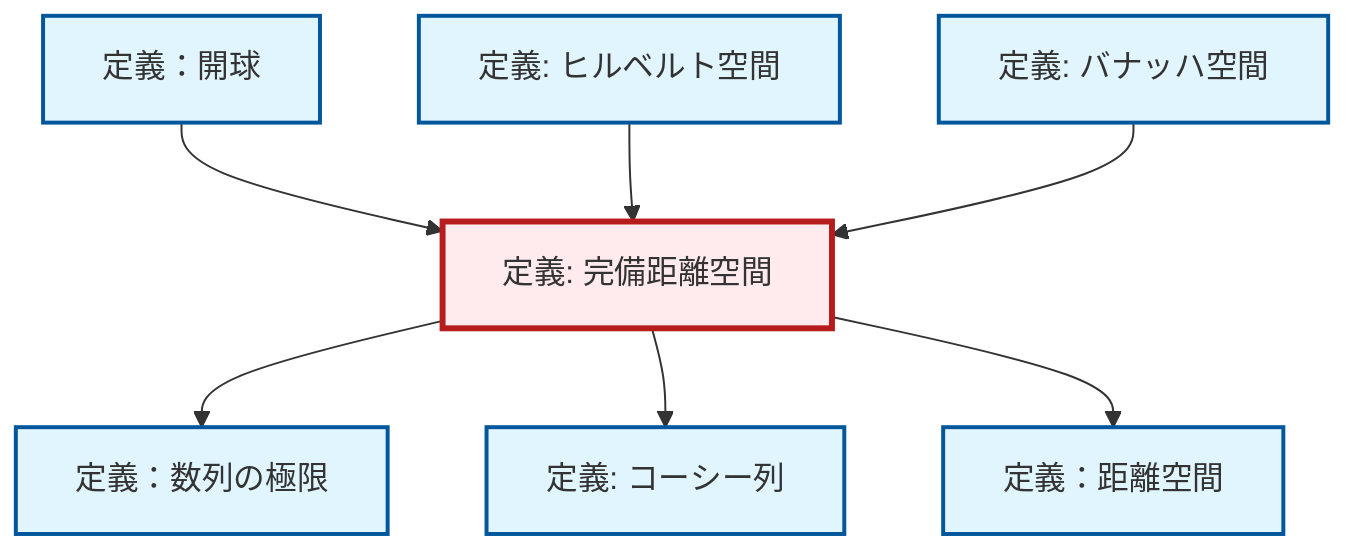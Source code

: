 graph TD
    classDef definition fill:#e1f5fe,stroke:#01579b,stroke-width:2px
    classDef theorem fill:#f3e5f5,stroke:#4a148c,stroke-width:2px
    classDef axiom fill:#fff3e0,stroke:#e65100,stroke-width:2px
    classDef example fill:#e8f5e9,stroke:#1b5e20,stroke-width:2px
    classDef current fill:#ffebee,stroke:#b71c1c,stroke-width:3px
    def-metric-space["定義：距離空間"]:::definition
    def-hilbert-space["定義: ヒルベルト空間"]:::definition
    def-cauchy-sequence["定義: コーシー列"]:::definition
    def-limit["定義：数列の極限"]:::definition
    def-banach-space["定義: バナッハ空間"]:::definition
    def-open-ball["定義：開球"]:::definition
    def-complete-metric-space["定義: 完備距離空間"]:::definition
    def-complete-metric-space --> def-limit
    def-open-ball --> def-complete-metric-space
    def-complete-metric-space --> def-cauchy-sequence
    def-complete-metric-space --> def-metric-space
    def-hilbert-space --> def-complete-metric-space
    def-banach-space --> def-complete-metric-space
    class def-complete-metric-space current